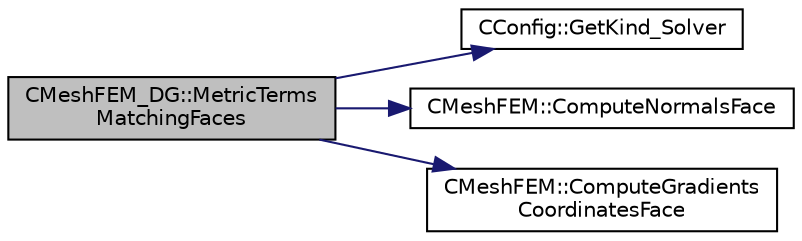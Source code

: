 digraph "CMeshFEM_DG::MetricTermsMatchingFaces"
{
  edge [fontname="Helvetica",fontsize="10",labelfontname="Helvetica",labelfontsize="10"];
  node [fontname="Helvetica",fontsize="10",shape=record];
  rankdir="LR";
  Node219 [label="CMeshFEM_DG::MetricTerms\lMatchingFaces",height=0.2,width=0.4,color="black", fillcolor="grey75", style="filled", fontcolor="black"];
  Node219 -> Node220 [color="midnightblue",fontsize="10",style="solid",fontname="Helvetica"];
  Node220 [label="CConfig::GetKind_Solver",height=0.2,width=0.4,color="black", fillcolor="white", style="filled",URL="$class_c_config.html#a0e2628fc803f14ec6179427ee02e8655",tooltip="Governing equations of the flow (it can be different from the run time equation). ..."];
  Node219 -> Node221 [color="midnightblue",fontsize="10",style="solid",fontname="Helvetica"];
  Node221 [label="CMeshFEM::ComputeNormalsFace",height=0.2,width=0.4,color="black", fillcolor="white", style="filled",URL="$class_c_mesh_f_e_m.html#a39cdfd81f63b622abce3ad330dd9a7dc",tooltip="Function, which computes the information of the normals in the integration points of a face..."];
  Node219 -> Node222 [color="midnightblue",fontsize="10",style="solid",fontname="Helvetica"];
  Node222 [label="CMeshFEM::ComputeGradients\lCoordinatesFace",height=0.2,width=0.4,color="black", fillcolor="white", style="filled",URL="$class_c_mesh_f_e_m.html#a48069591b944b34acf03ae78aa5493c3",tooltip="Function, which computes the gradients of the parametric coordinates w.r.t. the Cartesian coordinates..."];
}
